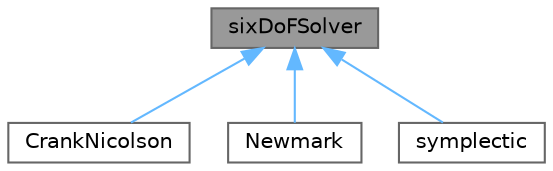 digraph "sixDoFSolver"
{
 // LATEX_PDF_SIZE
  bgcolor="transparent";
  edge [fontname=Helvetica,fontsize=10,labelfontname=Helvetica,labelfontsize=10];
  node [fontname=Helvetica,fontsize=10,shape=box,height=0.2,width=0.4];
  Node1 [id="Node000001",label="sixDoFSolver",height=0.2,width=0.4,color="gray40", fillcolor="grey60", style="filled", fontcolor="black",tooltip=" "];
  Node1 -> Node2 [id="edge1_Node000001_Node000002",dir="back",color="steelblue1",style="solid",tooltip=" "];
  Node2 [id="Node000002",label="CrankNicolson",height=0.2,width=0.4,color="gray40", fillcolor="white", style="filled",URL="$classFoam_1_1sixDoFSolvers_1_1CrankNicolson.html",tooltip="Crank-Nicolson 2nd-order time-integrator for 6DoF solid-body motion."];
  Node1 -> Node3 [id="edge2_Node000001_Node000003",dir="back",color="steelblue1",style="solid",tooltip=" "];
  Node3 [id="Node000003",label="Newmark",height=0.2,width=0.4,color="gray40", fillcolor="white", style="filled",URL="$classFoam_1_1sixDoFSolvers_1_1Newmark.html",tooltip="Newmark 2nd-order time-integrator for 6DoF solid-body motion."];
  Node1 -> Node4 [id="edge3_Node000001_Node000004",dir="back",color="steelblue1",style="solid",tooltip=" "];
  Node4 [id="Node000004",label="symplectic",height=0.2,width=0.4,color="gray40", fillcolor="white", style="filled",URL="$classFoam_1_1sixDoFSolvers_1_1symplectic.html",tooltip="Symplectic 2nd-order explicit time-integrator for 6DoF solid-body motion."];
}
